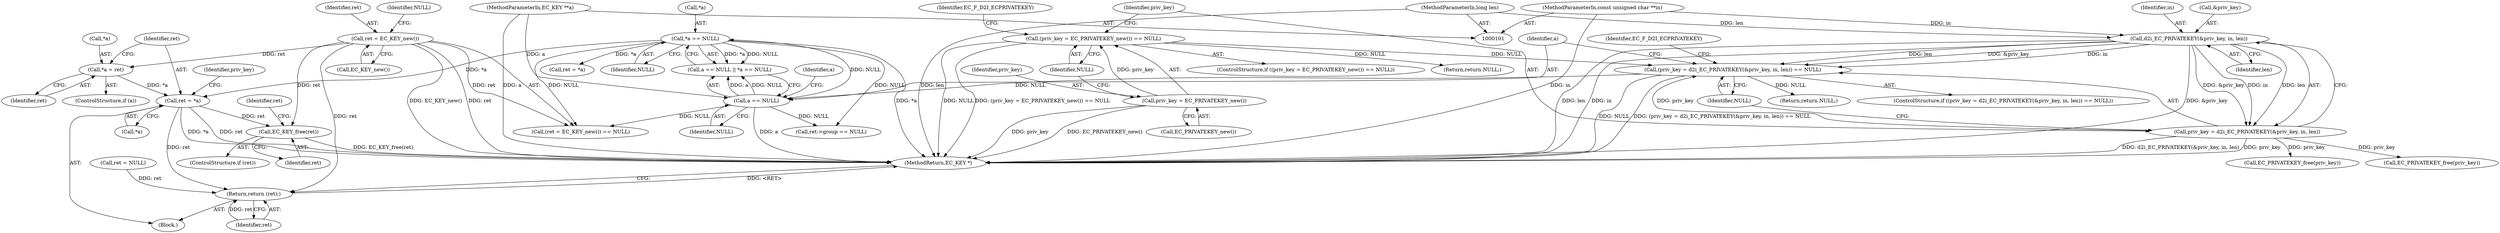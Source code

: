 digraph "0_openssl_1b4a8df38fc9ab3c089ca5765075ee53ec5bd66a@pointer" {
"1000180" [label="(Call,ret = *a)"];
"1000171" [label="(Call,*a = ret)"];
"1000160" [label="(Call,ret = EC_KEY_new())"];
"1000153" [label="(Call,*a == NULL)"];
"1000150" [label="(Call,a == NULL)"];
"1000102" [label="(MethodParameterIn,EC_KEY **a)"];
"1000131" [label="(Call,(priv_key = d2i_EC_PRIVATEKEY(&priv_key, in, len)) == NULL)"];
"1000132" [label="(Call,priv_key = d2i_EC_PRIVATEKEY(&priv_key, in, len))"];
"1000134" [label="(Call,d2i_EC_PRIVATEKEY(&priv_key, in, len))"];
"1000103" [label="(MethodParameterIn,const unsigned char **in)"];
"1000104" [label="(MethodParameterIn,long len)"];
"1000119" [label="(Call,(priv_key = EC_PRIVATEKEY_new()) == NULL)"];
"1000120" [label="(Call,priv_key = EC_PRIVATEKEY_new())"];
"1000341" [label="(Call,EC_KEY_free(ret))"];
"1000350" [label="(Return,return (ret);)"];
"1000121" [label="(Identifier,priv_key)"];
"1000160" [label="(Call,ret = EC_KEY_new())"];
"1000138" [label="(Identifier,len)"];
"1000206" [label="(Call,ret->group == NULL)"];
"1000104" [label="(MethodParameterIn,long len)"];
"1000153" [label="(Call,*a == NULL)"];
"1000342" [label="(Identifier,ret)"];
"1000126" [label="(Identifier,EC_F_D2I_ECPRIVATEKEY)"];
"1000151" [label="(Identifier,a)"];
"1000343" [label="(Call,ret = NULL)"];
"1000172" [label="(Call,*a)"];
"1000352" [label="(MethodReturn,EC_KEY *)"];
"1000132" [label="(Call,priv_key = d2i_EC_PRIVATEKEY(&priv_key, in, len))"];
"1000130" [label="(ControlStructure,if ((priv_key = d2i_EC_PRIVATEKEY(&priv_key, in, len)) == NULL))"];
"1000103" [label="(MethodParameterIn,const unsigned char **in)"];
"1000105" [label="(Block,)"];
"1000180" [label="(Call,ret = *a)"];
"1000146" [label="(Return,return NULL;)"];
"1000162" [label="(Call,EC_KEY_new())"];
"1000171" [label="(Call,*a = ret)"];
"1000169" [label="(ControlStructure,if (a))"];
"1000122" [label="(Call,EC_PRIVATEKEY_new())"];
"1000351" [label="(Identifier,ret)"];
"1000131" [label="(Call,(priv_key = d2i_EC_PRIVATEKEY(&priv_key, in, len)) == NULL)"];
"1000176" [label="(Call,ret = *a)"];
"1000161" [label="(Identifier,ret)"];
"1000137" [label="(Identifier,in)"];
"1000135" [label="(Call,&priv_key)"];
"1000118" [label="(ControlStructure,if ((priv_key = EC_PRIVATEKEY_new()) == NULL))"];
"1000150" [label="(Call,a == NULL)"];
"1000156" [label="(Identifier,NULL)"];
"1000102" [label="(MethodParameterIn,EC_KEY **a)"];
"1000174" [label="(Identifier,ret)"];
"1000133" [label="(Identifier,priv_key)"];
"1000181" [label="(Identifier,ret)"];
"1000149" [label="(Call,a == NULL || *a == NULL)"];
"1000119" [label="(Call,(priv_key = EC_PRIVATEKEY_new()) == NULL)"];
"1000144" [label="(Call,EC_PRIVATEKEY_free(priv_key))"];
"1000159" [label="(Call,(ret = EC_KEY_new()) == NULL)"];
"1000139" [label="(Identifier,NULL)"];
"1000142" [label="(Identifier,EC_F_D2I_ECPRIVATEKEY)"];
"1000120" [label="(Call,priv_key = EC_PRIVATEKEY_new())"];
"1000344" [label="(Identifier,ret)"];
"1000163" [label="(Identifier,NULL)"];
"1000154" [label="(Call,*a)"];
"1000155" [label="(Identifier,a)"];
"1000182" [label="(Call,*a)"];
"1000123" [label="(Identifier,NULL)"];
"1000152" [label="(Identifier,NULL)"];
"1000350" [label="(Return,return (ret);)"];
"1000348" [label="(Call,EC_PRIVATEKEY_free(priv_key))"];
"1000341" [label="(Call,EC_KEY_free(ret))"];
"1000339" [label="(ControlStructure,if (ret))"];
"1000186" [label="(Identifier,priv_key)"];
"1000128" [label="(Return,return NULL;)"];
"1000134" [label="(Call,d2i_EC_PRIVATEKEY(&priv_key, in, len))"];
"1000180" -> "1000105"  [label="AST: "];
"1000180" -> "1000182"  [label="CFG: "];
"1000181" -> "1000180"  [label="AST: "];
"1000182" -> "1000180"  [label="AST: "];
"1000186" -> "1000180"  [label="CFG: "];
"1000180" -> "1000352"  [label="DDG: *a"];
"1000180" -> "1000352"  [label="DDG: ret"];
"1000171" -> "1000180"  [label="DDG: *a"];
"1000153" -> "1000180"  [label="DDG: *a"];
"1000180" -> "1000341"  [label="DDG: ret"];
"1000180" -> "1000350"  [label="DDG: ret"];
"1000171" -> "1000169"  [label="AST: "];
"1000171" -> "1000174"  [label="CFG: "];
"1000172" -> "1000171"  [label="AST: "];
"1000174" -> "1000171"  [label="AST: "];
"1000181" -> "1000171"  [label="CFG: "];
"1000160" -> "1000171"  [label="DDG: ret"];
"1000160" -> "1000159"  [label="AST: "];
"1000160" -> "1000162"  [label="CFG: "];
"1000161" -> "1000160"  [label="AST: "];
"1000162" -> "1000160"  [label="AST: "];
"1000163" -> "1000160"  [label="CFG: "];
"1000160" -> "1000352"  [label="DDG: EC_KEY_new()"];
"1000160" -> "1000352"  [label="DDG: ret"];
"1000160" -> "1000159"  [label="DDG: ret"];
"1000160" -> "1000341"  [label="DDG: ret"];
"1000160" -> "1000350"  [label="DDG: ret"];
"1000153" -> "1000149"  [label="AST: "];
"1000153" -> "1000156"  [label="CFG: "];
"1000154" -> "1000153"  [label="AST: "];
"1000156" -> "1000153"  [label="AST: "];
"1000149" -> "1000153"  [label="CFG: "];
"1000153" -> "1000352"  [label="DDG: *a"];
"1000153" -> "1000149"  [label="DDG: *a"];
"1000153" -> "1000149"  [label="DDG: NULL"];
"1000150" -> "1000153"  [label="DDG: NULL"];
"1000153" -> "1000159"  [label="DDG: NULL"];
"1000153" -> "1000176"  [label="DDG: *a"];
"1000153" -> "1000206"  [label="DDG: NULL"];
"1000150" -> "1000149"  [label="AST: "];
"1000150" -> "1000152"  [label="CFG: "];
"1000151" -> "1000150"  [label="AST: "];
"1000152" -> "1000150"  [label="AST: "];
"1000155" -> "1000150"  [label="CFG: "];
"1000149" -> "1000150"  [label="CFG: "];
"1000150" -> "1000352"  [label="DDG: a"];
"1000150" -> "1000149"  [label="DDG: a"];
"1000150" -> "1000149"  [label="DDG: NULL"];
"1000102" -> "1000150"  [label="DDG: a"];
"1000131" -> "1000150"  [label="DDG: NULL"];
"1000150" -> "1000159"  [label="DDG: NULL"];
"1000150" -> "1000206"  [label="DDG: NULL"];
"1000102" -> "1000101"  [label="AST: "];
"1000102" -> "1000352"  [label="DDG: a"];
"1000131" -> "1000130"  [label="AST: "];
"1000131" -> "1000139"  [label="CFG: "];
"1000132" -> "1000131"  [label="AST: "];
"1000139" -> "1000131"  [label="AST: "];
"1000142" -> "1000131"  [label="CFG: "];
"1000151" -> "1000131"  [label="CFG: "];
"1000131" -> "1000352"  [label="DDG: NULL"];
"1000131" -> "1000352"  [label="DDG: (priv_key = d2i_EC_PRIVATEKEY(&priv_key, in, len)) == NULL"];
"1000132" -> "1000131"  [label="DDG: priv_key"];
"1000134" -> "1000131"  [label="DDG: &priv_key"];
"1000134" -> "1000131"  [label="DDG: in"];
"1000134" -> "1000131"  [label="DDG: len"];
"1000119" -> "1000131"  [label="DDG: NULL"];
"1000131" -> "1000146"  [label="DDG: NULL"];
"1000132" -> "1000134"  [label="CFG: "];
"1000133" -> "1000132"  [label="AST: "];
"1000134" -> "1000132"  [label="AST: "];
"1000139" -> "1000132"  [label="CFG: "];
"1000132" -> "1000352"  [label="DDG: d2i_EC_PRIVATEKEY(&priv_key, in, len)"];
"1000132" -> "1000352"  [label="DDG: priv_key"];
"1000134" -> "1000132"  [label="DDG: &priv_key"];
"1000134" -> "1000132"  [label="DDG: in"];
"1000134" -> "1000132"  [label="DDG: len"];
"1000132" -> "1000144"  [label="DDG: priv_key"];
"1000132" -> "1000348"  [label="DDG: priv_key"];
"1000134" -> "1000138"  [label="CFG: "];
"1000135" -> "1000134"  [label="AST: "];
"1000137" -> "1000134"  [label="AST: "];
"1000138" -> "1000134"  [label="AST: "];
"1000134" -> "1000352"  [label="DDG: &priv_key"];
"1000134" -> "1000352"  [label="DDG: len"];
"1000134" -> "1000352"  [label="DDG: in"];
"1000103" -> "1000134"  [label="DDG: in"];
"1000104" -> "1000134"  [label="DDG: len"];
"1000103" -> "1000101"  [label="AST: "];
"1000103" -> "1000352"  [label="DDG: in"];
"1000104" -> "1000101"  [label="AST: "];
"1000104" -> "1000352"  [label="DDG: len"];
"1000119" -> "1000118"  [label="AST: "];
"1000119" -> "1000123"  [label="CFG: "];
"1000120" -> "1000119"  [label="AST: "];
"1000123" -> "1000119"  [label="AST: "];
"1000126" -> "1000119"  [label="CFG: "];
"1000133" -> "1000119"  [label="CFG: "];
"1000119" -> "1000352"  [label="DDG: NULL"];
"1000119" -> "1000352"  [label="DDG: (priv_key = EC_PRIVATEKEY_new()) == NULL"];
"1000120" -> "1000119"  [label="DDG: priv_key"];
"1000119" -> "1000128"  [label="DDG: NULL"];
"1000120" -> "1000122"  [label="CFG: "];
"1000121" -> "1000120"  [label="AST: "];
"1000122" -> "1000120"  [label="AST: "];
"1000123" -> "1000120"  [label="CFG: "];
"1000120" -> "1000352"  [label="DDG: priv_key"];
"1000120" -> "1000352"  [label="DDG: EC_PRIVATEKEY_new()"];
"1000341" -> "1000339"  [label="AST: "];
"1000341" -> "1000342"  [label="CFG: "];
"1000342" -> "1000341"  [label="AST: "];
"1000344" -> "1000341"  [label="CFG: "];
"1000341" -> "1000352"  [label="DDG: EC_KEY_free(ret)"];
"1000350" -> "1000105"  [label="AST: "];
"1000350" -> "1000351"  [label="CFG: "];
"1000351" -> "1000350"  [label="AST: "];
"1000352" -> "1000350"  [label="CFG: "];
"1000350" -> "1000352"  [label="DDG: <RET>"];
"1000351" -> "1000350"  [label="DDG: ret"];
"1000343" -> "1000350"  [label="DDG: ret"];
}
